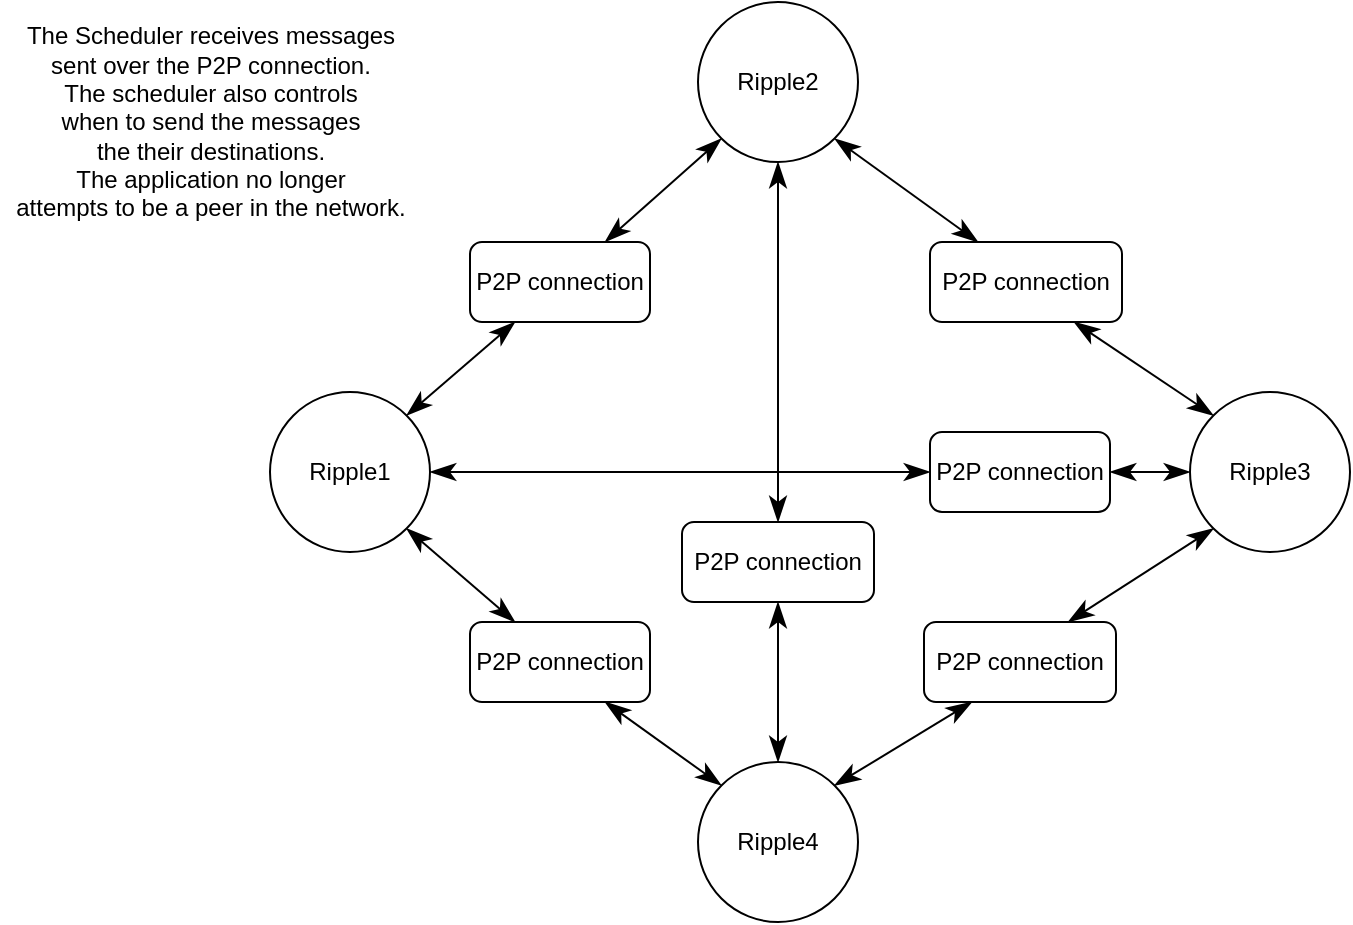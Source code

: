 <mxfile version="15.6.5" type="device"><diagram id="Lruy-5hNuIfjeTnMZlQc" name="Page-1"><mxGraphModel dx="1038" dy="579" grid="1" gridSize="10" guides="1" tooltips="1" connect="1" arrows="1" fold="1" page="1" pageScale="1" pageWidth="827" pageHeight="1169" math="0" shadow="0"><root><mxCell id="0"/><mxCell id="1" parent="0"/><mxCell id="9lioKNCp0KZ8_pnVNiyt-4" value="P2P connection" style="rounded=1;whiteSpace=wrap;html=1;hachureGap=4;pointerEvents=0;fillColor=default;strokeColor=default;fontColor=default;" vertex="1" parent="1"><mxGeometry x="490" y="170" width="96" height="40" as="geometry"/></mxCell><mxCell id="9lioKNCp0KZ8_pnVNiyt-5" value="P2P connection" style="rounded=1;whiteSpace=wrap;html=1;hachureGap=4;pointerEvents=0;" vertex="1" parent="1"><mxGeometry x="490" y="265" width="90" height="40" as="geometry"/></mxCell><mxCell id="9lioKNCp0KZ8_pnVNiyt-6" value="P2P connection" style="rounded=1;whiteSpace=wrap;html=1;hachureGap=4;pointerEvents=0;fillColor=default;strokeColor=default;fontColor=default;" vertex="1" parent="1"><mxGeometry x="260" y="170" width="90" height="40" as="geometry"/></mxCell><mxCell id="9lioKNCp0KZ8_pnVNiyt-7" value="P2P connection" style="rounded=1;whiteSpace=wrap;html=1;hachureGap=4;pointerEvents=0;fillColor=default;strokeColor=default;fontColor=default;" vertex="1" parent="1"><mxGeometry x="366" y="310" width="96" height="40" as="geometry"/></mxCell><mxCell id="9lioKNCp0KZ8_pnVNiyt-8" value="Ripple1" style="ellipse;whiteSpace=wrap;html=1;aspect=fixed;hachureGap=4;pointerEvents=0;fillColor=default;strokeColor=default;fontColor=default;" vertex="1" parent="1"><mxGeometry x="160" y="245" width="80" height="80" as="geometry"/></mxCell><mxCell id="9lioKNCp0KZ8_pnVNiyt-9" value="Ripple2" style="ellipse;whiteSpace=wrap;html=1;aspect=fixed;hachureGap=4;pointerEvents=0;" vertex="1" parent="1"><mxGeometry x="374" y="50" width="80" height="80" as="geometry"/></mxCell><mxCell id="9lioKNCp0KZ8_pnVNiyt-10" value="Ripple4" style="ellipse;whiteSpace=wrap;html=1;aspect=fixed;hachureGap=4;pointerEvents=0;" vertex="1" parent="1"><mxGeometry x="374" y="430" width="80" height="80" as="geometry"/></mxCell><mxCell id="9lioKNCp0KZ8_pnVNiyt-11" value="Ripple3" style="ellipse;whiteSpace=wrap;html=1;aspect=fixed;hachureGap=4;pointerEvents=0;" vertex="1" parent="1"><mxGeometry x="620" y="245" width="80" height="80" as="geometry"/></mxCell><mxCell id="9lioKNCp0KZ8_pnVNiyt-13" value="" style="endArrow=classicThin;startArrow=classicThin;html=1;startSize=10;endSize=10;sourcePerimeterSpacing=8;targetPerimeterSpacing=8;strokeWidth=1;rounded=1;startFill=1;endFill=1;exitX=1;exitY=0;exitDx=0;exitDy=0;entryX=0.25;entryY=1;entryDx=0;entryDy=0;strokeColor=default;labelBackgroundColor=default;fontColor=default;" edge="1" parent="1" source="9lioKNCp0KZ8_pnVNiyt-8" target="9lioKNCp0KZ8_pnVNiyt-6"><mxGeometry width="50" height="50" relative="1" as="geometry"><mxPoint x="201" y="284.5" as="sourcePoint"/><mxPoint x="220" y="340" as="targetPoint"/></mxGeometry></mxCell><mxCell id="9lioKNCp0KZ8_pnVNiyt-14" value="" style="endArrow=classicThin;startArrow=classicThin;html=1;startSize=10;endSize=10;sourcePerimeterSpacing=8;targetPerimeterSpacing=8;exitX=1;exitY=1;exitDx=0;exitDy=0;entryX=0.25;entryY=0;entryDx=0;entryDy=0;strokeWidth=1;rounded=1;startFill=1;endFill=1;strokeColor=default;labelBackgroundColor=default;fontColor=default;" edge="1" parent="1" source="9lioKNCp0KZ8_pnVNiyt-9" target="9lioKNCp0KZ8_pnVNiyt-4"><mxGeometry width="50" height="50" relative="1" as="geometry"><mxPoint x="291" y="140" as="sourcePoint"/><mxPoint x="330" y="140" as="targetPoint"/></mxGeometry></mxCell><mxCell id="9lioKNCp0KZ8_pnVNiyt-15" value="" style="endArrow=classicThin;startArrow=classicThin;html=1;startSize=10;endSize=10;sourcePerimeterSpacing=8;targetPerimeterSpacing=8;exitX=0;exitY=0;exitDx=0;exitDy=0;entryX=0.75;entryY=1;entryDx=0;entryDy=0;strokeWidth=1;rounded=1;startFill=1;endFill=1;strokeColor=default;labelBackgroundColor=default;fontColor=default;" edge="1" parent="1" source="9lioKNCp0KZ8_pnVNiyt-11" target="9lioKNCp0KZ8_pnVNiyt-4"><mxGeometry width="50" height="50" relative="1" as="geometry"><mxPoint x="414" y="240" as="sourcePoint"/><mxPoint x="389" y="305" as="targetPoint"/></mxGeometry></mxCell><mxCell id="9lioKNCp0KZ8_pnVNiyt-16" value="" style="endArrow=classicThin;startArrow=classicThin;html=1;startSize=10;endSize=10;sourcePerimeterSpacing=8;targetPerimeterSpacing=8;exitX=0.5;exitY=0;exitDx=0;exitDy=0;entryX=0.5;entryY=1;entryDx=0;entryDy=0;strokeWidth=1;rounded=1;startFill=1;endFill=1;strokeColor=default;labelBackgroundColor=default;fontColor=default;" edge="1" parent="1" source="9lioKNCp0KZ8_pnVNiyt-7" target="9lioKNCp0KZ8_pnVNiyt-9"><mxGeometry width="50" height="50" relative="1" as="geometry"><mxPoint x="360" y="315" as="sourcePoint"/><mxPoint x="414" y="330" as="targetPoint"/></mxGeometry></mxCell><mxCell id="9lioKNCp0KZ8_pnVNiyt-17" value="" style="endArrow=classicThin;startArrow=classicThin;html=1;startSize=10;endSize=10;sourcePerimeterSpacing=8;targetPerimeterSpacing=8;exitX=0.5;exitY=0;exitDx=0;exitDy=0;strokeWidth=1;rounded=1;startFill=1;endFill=1;entryX=0.5;entryY=1;entryDx=0;entryDy=0;" edge="1" parent="1" source="9lioKNCp0KZ8_pnVNiyt-10" target="9lioKNCp0KZ8_pnVNiyt-7"><mxGeometry width="50" height="50" relative="1" as="geometry"><mxPoint x="370" y="325" as="sourcePoint"/><mxPoint x="580" y="450" as="targetPoint"/></mxGeometry></mxCell><mxCell id="9lioKNCp0KZ8_pnVNiyt-18" value="" style="endArrow=classicThin;startArrow=classicThin;html=1;startSize=10;endSize=10;sourcePerimeterSpacing=8;targetPerimeterSpacing=8;exitX=1;exitY=0.5;exitDx=0;exitDy=0;entryX=0;entryY=0.5;entryDx=0;entryDy=0;strokeWidth=1;rounded=1;startFill=1;endFill=1;strokeColor=default;labelBackgroundColor=default;fontColor=default;" edge="1" parent="1" source="9lioKNCp0KZ8_pnVNiyt-8" target="9lioKNCp0KZ8_pnVNiyt-5"><mxGeometry width="50" height="50" relative="1" as="geometry"><mxPoint x="459" y="285" as="sourcePoint"/><mxPoint x="419" y="335" as="targetPoint"/></mxGeometry></mxCell><mxCell id="9lioKNCp0KZ8_pnVNiyt-19" value="" style="endArrow=classicThin;startArrow=classicThin;html=1;startSize=10;endSize=10;sourcePerimeterSpacing=8;targetPerimeterSpacing=8;exitX=1;exitY=0.5;exitDx=0;exitDy=0;entryX=0;entryY=0.5;entryDx=0;entryDy=0;strokeWidth=1;rounded=1;startFill=1;endFill=1;" edge="1" parent="1" source="9lioKNCp0KZ8_pnVNiyt-5" target="9lioKNCp0KZ8_pnVNiyt-11"><mxGeometry width="50" height="50" relative="1" as="geometry"><mxPoint x="390" y="345" as="sourcePoint"/><mxPoint x="429" y="345" as="targetPoint"/></mxGeometry></mxCell><mxCell id="9lioKNCp0KZ8_pnVNiyt-22" value="" style="endArrow=classicThin;startArrow=classicThin;html=1;startSize=10;endSize=10;sourcePerimeterSpacing=8;targetPerimeterSpacing=8;strokeWidth=1;rounded=1;startFill=1;endFill=1;entryX=0;entryY=1;entryDx=0;entryDy=0;strokeColor=default;labelBackgroundColor=default;fontColor=default;exitX=0.75;exitY=0;exitDx=0;exitDy=0;" edge="1" parent="1" source="9lioKNCp0KZ8_pnVNiyt-6" target="9lioKNCp0KZ8_pnVNiyt-9"><mxGeometry width="50" height="50" relative="1" as="geometry"><mxPoint x="240" y="130" as="sourcePoint"/><mxPoint x="314.22" y="73.28" as="targetPoint"/></mxGeometry></mxCell><mxCell id="9lioKNCp0KZ8_pnVNiyt-23" value="P2P connection" style="rounded=1;whiteSpace=wrap;html=1;hachureGap=4;pointerEvents=0;fillColor=default;strokeColor=default;fontColor=default;" vertex="1" parent="1"><mxGeometry x="487" y="360" width="96" height="40" as="geometry"/></mxCell><mxCell id="9lioKNCp0KZ8_pnVNiyt-24" value="" style="endArrow=classicThin;startArrow=classicThin;html=1;startSize=10;endSize=10;sourcePerimeterSpacing=8;targetPerimeterSpacing=8;exitX=0.25;exitY=1;exitDx=0;exitDy=0;entryX=1;entryY=0;entryDx=0;entryDy=0;strokeWidth=1;rounded=1;startFill=1;endFill=1;strokeColor=default;labelBackgroundColor=default;fontColor=default;" edge="1" parent="1" source="9lioKNCp0KZ8_pnVNiyt-23" target="9lioKNCp0KZ8_pnVNiyt-10"><mxGeometry width="50" height="50" relative="1" as="geometry"><mxPoint x="539.716" y="496.716" as="sourcePoint"/><mxPoint x="470" y="450" as="targetPoint"/></mxGeometry></mxCell><mxCell id="9lioKNCp0KZ8_pnVNiyt-25" value="" style="endArrow=classicThin;startArrow=classicThin;html=1;startSize=10;endSize=10;sourcePerimeterSpacing=8;targetPerimeterSpacing=8;exitX=0.75;exitY=0;exitDx=0;exitDy=0;entryX=0;entryY=1;entryDx=0;entryDy=0;strokeWidth=1;rounded=1;startFill=1;endFill=1;strokeColor=default;labelBackgroundColor=default;fontColor=default;" edge="1" parent="1" source="9lioKNCp0KZ8_pnVNiyt-23" target="9lioKNCp0KZ8_pnVNiyt-11"><mxGeometry width="50" height="50" relative="1" as="geometry"><mxPoint x="669.716" y="429.996" as="sourcePoint"/><mxPoint x="600" y="383.28" as="targetPoint"/></mxGeometry></mxCell><mxCell id="9lioKNCp0KZ8_pnVNiyt-26" value="P2P connection" style="rounded=1;whiteSpace=wrap;html=1;hachureGap=4;pointerEvents=0;fillColor=default;strokeColor=default;fontColor=default;" vertex="1" parent="1"><mxGeometry x="260" y="360" width="90" height="40" as="geometry"/></mxCell><mxCell id="9lioKNCp0KZ8_pnVNiyt-27" value="" style="endArrow=classicThin;startArrow=classicThin;html=1;startSize=10;endSize=10;sourcePerimeterSpacing=8;targetPerimeterSpacing=8;exitX=0;exitY=0;exitDx=0;exitDy=0;entryX=0.75;entryY=1;entryDx=0;entryDy=0;strokeWidth=1;rounded=1;startFill=1;endFill=1;strokeColor=default;labelBackgroundColor=default;fontColor=default;" edge="1" parent="1" source="9lioKNCp0KZ8_pnVNiyt-10" target="9lioKNCp0KZ8_pnVNiyt-26"><mxGeometry width="50" height="50" relative="1" as="geometry"><mxPoint x="388.72" y="410" as="sourcePoint"/><mxPoint x="320.004" y="451.716" as="targetPoint"/></mxGeometry></mxCell><mxCell id="9lioKNCp0KZ8_pnVNiyt-28" value="" style="endArrow=classicThin;startArrow=classicThin;html=1;startSize=10;endSize=10;sourcePerimeterSpacing=8;targetPerimeterSpacing=8;exitX=0.25;exitY=0;exitDx=0;exitDy=0;entryX=1;entryY=1;entryDx=0;entryDy=0;strokeWidth=1;rounded=1;startFill=1;endFill=1;strokeColor=default;labelBackgroundColor=default;fontColor=default;" edge="1" parent="1" source="9lioKNCp0KZ8_pnVNiyt-26" target="9lioKNCp0KZ8_pnVNiyt-8"><mxGeometry width="50" height="50" relative="1" as="geometry"><mxPoint x="230" y="340" as="sourcePoint"/><mxPoint x="161.284" y="381.716" as="targetPoint"/></mxGeometry></mxCell><mxCell id="9lioKNCp0KZ8_pnVNiyt-29" value="The Scheduler receives messages&lt;br&gt;sent over the P2P connection.&lt;br&gt;The scheduler also controls&lt;br&gt;when to send the messages&lt;br&gt;the their destinations.&lt;br&gt;The application no longer&lt;br&gt;attempts to be a peer in the network." style="text;html=1;align=center;verticalAlign=middle;resizable=0;points=[];autosize=1;strokeColor=none;fillColor=none;fontColor=default;" vertex="1" parent="1"><mxGeometry x="25" y="60" width="210" height="100" as="geometry"/></mxCell></root></mxGraphModel></diagram></mxfile>